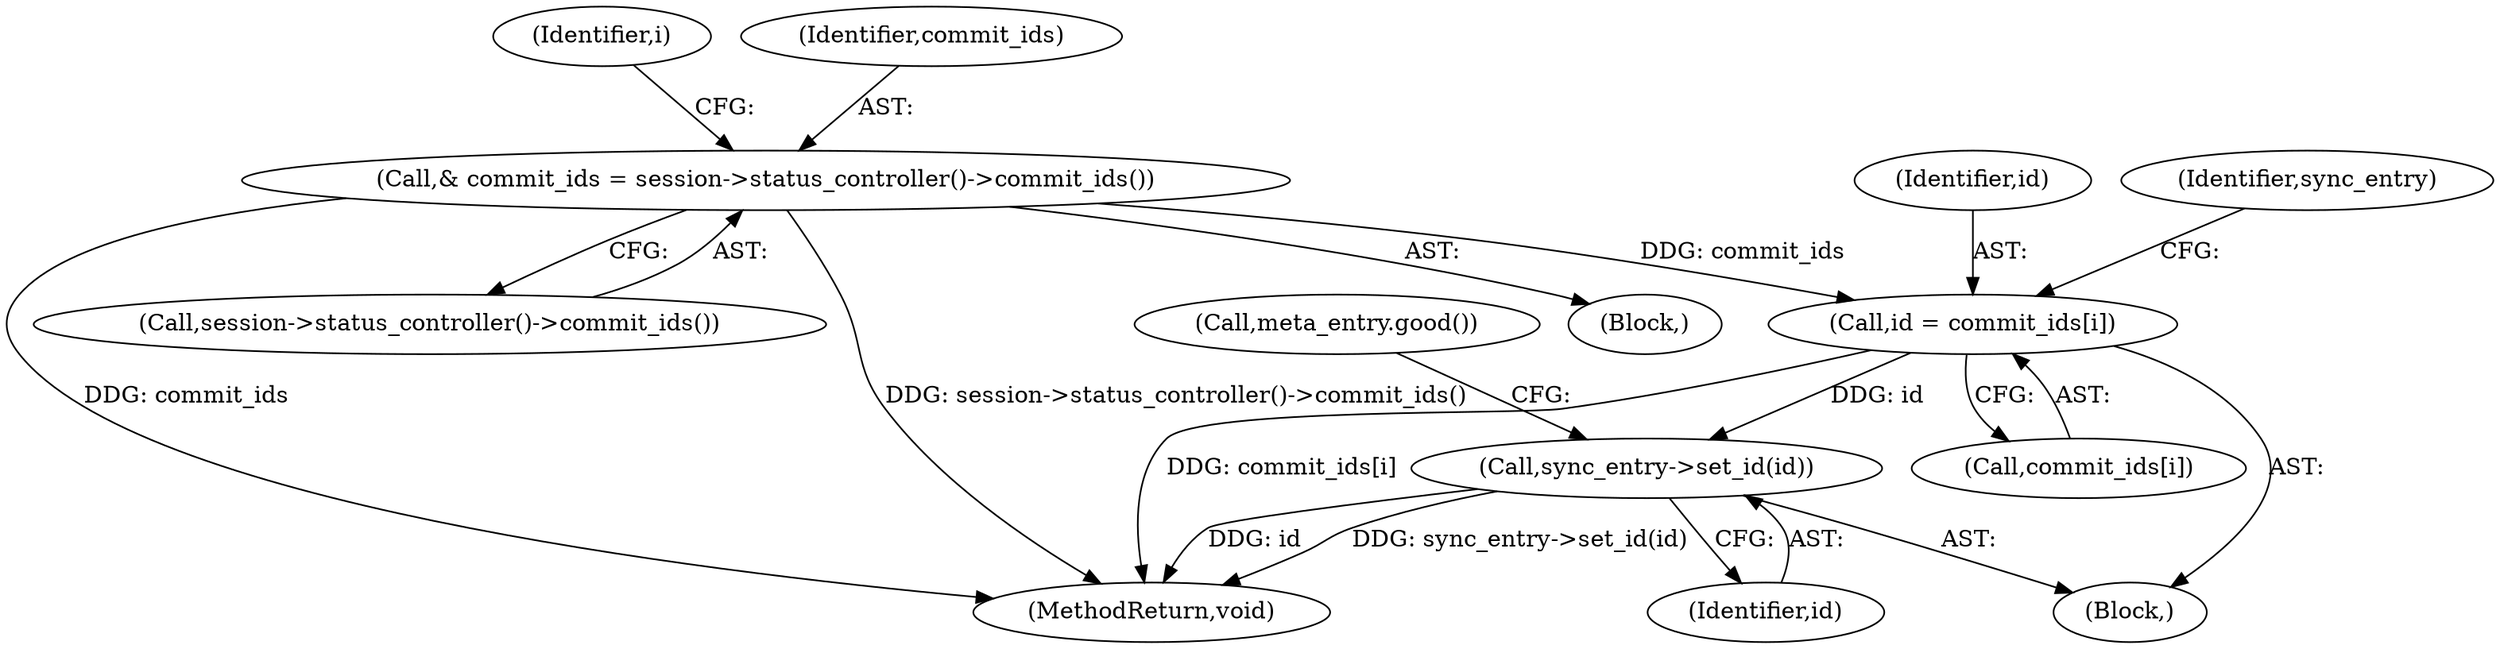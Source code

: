 digraph "0_Chrome_19190765882e272a6a2162c89acdb29110f7e3cf@array" {
"1000139" [label="(Call,id = commit_ids[i])"];
"1000124" [label="(Call,& commit_ids = session->status_controller()->commit_ids())"];
"1000150" [label="(Call,sync_entry->set_id(id))"];
"1000137" [label="(Block,)"];
"1000150" [label="(Call,sync_entry->set_id(id))"];
"1000130" [label="(Identifier,i)"];
"1000139" [label="(Call,id = commit_ids[i])"];
"1000349" [label="(MethodReturn,void)"];
"1000103" [label="(Block,)"];
"1000154" [label="(Call,meta_entry.good())"];
"1000125" [label="(Identifier,commit_ids)"];
"1000124" [label="(Call,& commit_ids = session->status_controller()->commit_ids())"];
"1000141" [label="(Call,commit_ids[i])"];
"1000146" [label="(Identifier,sync_entry)"];
"1000126" [label="(Call,session->status_controller()->commit_ids())"];
"1000140" [label="(Identifier,id)"];
"1000151" [label="(Identifier,id)"];
"1000139" -> "1000137"  [label="AST: "];
"1000139" -> "1000141"  [label="CFG: "];
"1000140" -> "1000139"  [label="AST: "];
"1000141" -> "1000139"  [label="AST: "];
"1000146" -> "1000139"  [label="CFG: "];
"1000139" -> "1000349"  [label="DDG: commit_ids[i]"];
"1000124" -> "1000139"  [label="DDG: commit_ids"];
"1000139" -> "1000150"  [label="DDG: id"];
"1000124" -> "1000103"  [label="AST: "];
"1000124" -> "1000126"  [label="CFG: "];
"1000125" -> "1000124"  [label="AST: "];
"1000126" -> "1000124"  [label="AST: "];
"1000130" -> "1000124"  [label="CFG: "];
"1000124" -> "1000349"  [label="DDG: session->status_controller()->commit_ids()"];
"1000124" -> "1000349"  [label="DDG: commit_ids"];
"1000150" -> "1000137"  [label="AST: "];
"1000150" -> "1000151"  [label="CFG: "];
"1000151" -> "1000150"  [label="AST: "];
"1000154" -> "1000150"  [label="CFG: "];
"1000150" -> "1000349"  [label="DDG: id"];
"1000150" -> "1000349"  [label="DDG: sync_entry->set_id(id)"];
}
